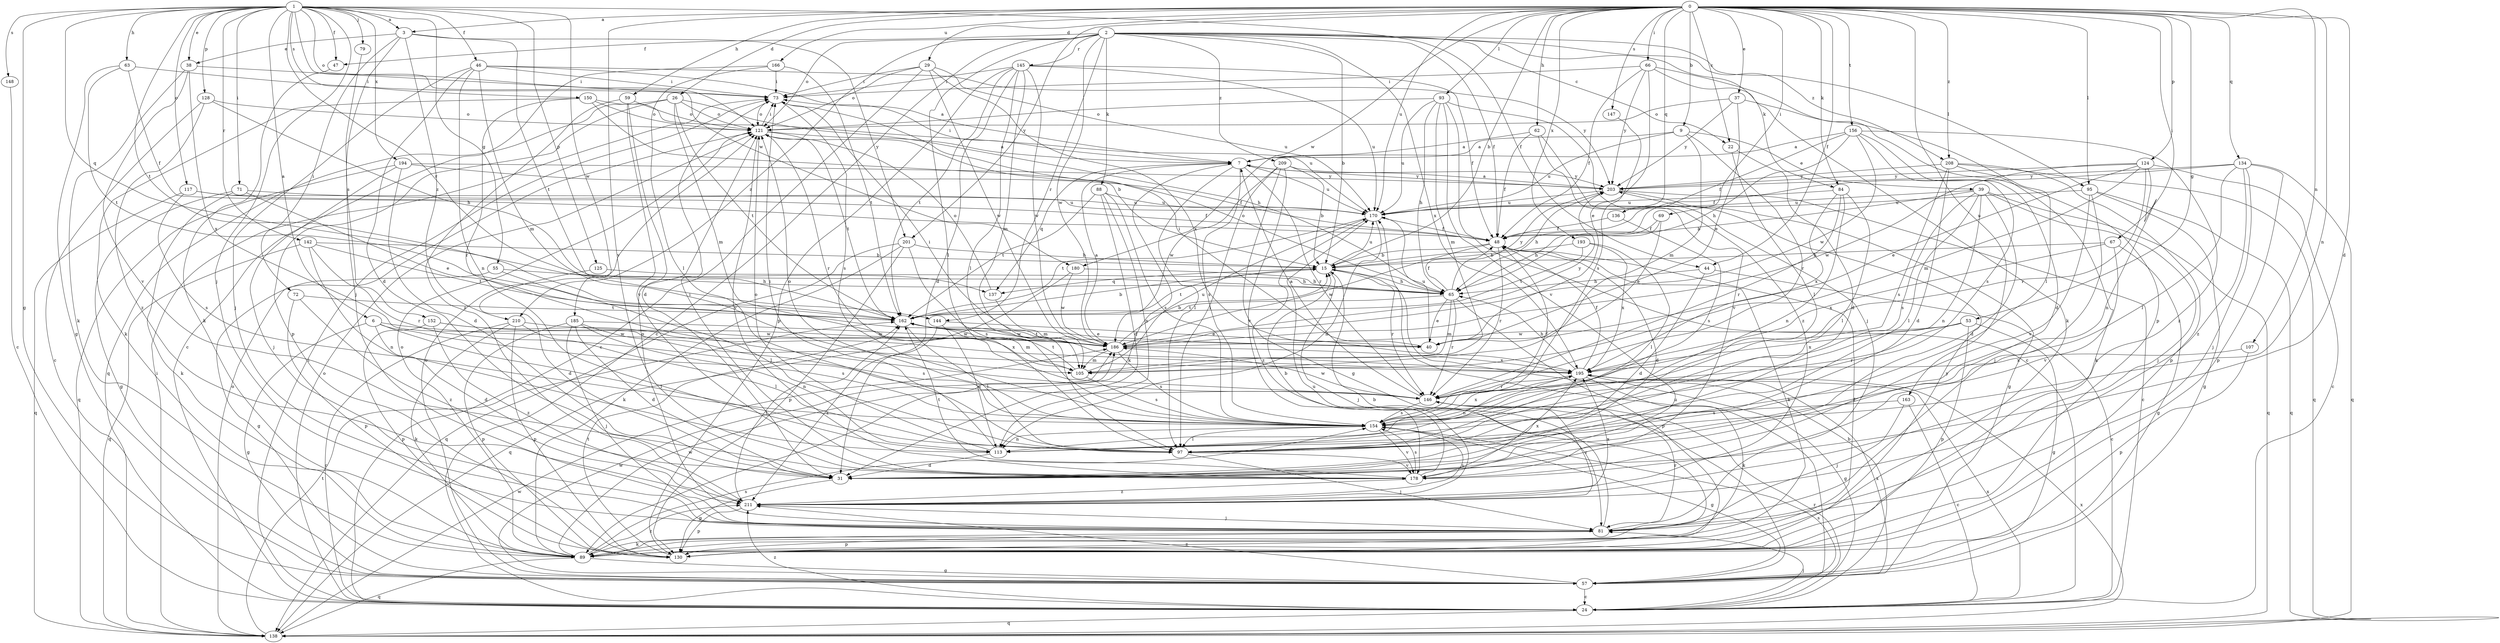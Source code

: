 strict digraph  {
0;
1;
2;
3;
6;
7;
9;
15;
22;
24;
26;
29;
31;
37;
38;
39;
40;
44;
46;
47;
48;
53;
55;
57;
59;
62;
63;
65;
66;
67;
69;
71;
72;
73;
79;
81;
84;
88;
89;
93;
95;
97;
105;
107;
113;
117;
121;
124;
125;
128;
130;
134;
136;
137;
138;
142;
144;
145;
146;
147;
148;
150;
152;
154;
156;
162;
163;
166;
170;
178;
180;
185;
186;
193;
194;
195;
201;
203;
208;
209;
210;
211;
0 -> 3  [label=a];
0 -> 9  [label=b];
0 -> 15  [label=b];
0 -> 22  [label=c];
0 -> 26  [label=d];
0 -> 29  [label=d];
0 -> 31  [label=d];
0 -> 37  [label=e];
0 -> 44  [label=f];
0 -> 53  [label=g];
0 -> 59  [label=h];
0 -> 62  [label=h];
0 -> 66  [label=i];
0 -> 67  [label=i];
0 -> 69  [label=i];
0 -> 84  [label=k];
0 -> 93  [label=l];
0 -> 95  [label=l];
0 -> 107  [label=n];
0 -> 113  [label=n];
0 -> 124  [label=p];
0 -> 134  [label=q];
0 -> 136  [label=q];
0 -> 147  [label=s];
0 -> 156  [label=t];
0 -> 163  [label=u];
0 -> 166  [label=u];
0 -> 170  [label=u];
0 -> 178  [label=v];
0 -> 180  [label=w];
0 -> 193  [label=x];
0 -> 201  [label=y];
0 -> 208  [label=z];
1 -> 3  [label=a];
1 -> 6  [label=a];
1 -> 38  [label=e];
1 -> 44  [label=f];
1 -> 46  [label=f];
1 -> 47  [label=f];
1 -> 55  [label=g];
1 -> 57  [label=g];
1 -> 63  [label=h];
1 -> 71  [label=i];
1 -> 79  [label=j];
1 -> 81  [label=j];
1 -> 117  [label=o];
1 -> 121  [label=o];
1 -> 125  [label=p];
1 -> 128  [label=p];
1 -> 137  [label=q];
1 -> 142  [label=r];
1 -> 144  [label=r];
1 -> 148  [label=s];
1 -> 150  [label=s];
1 -> 162  [label=t];
1 -> 180  [label=w];
1 -> 185  [label=w];
1 -> 194  [label=x];
2 -> 15  [label=b];
2 -> 22  [label=c];
2 -> 24  [label=c];
2 -> 47  [label=f];
2 -> 48  [label=f];
2 -> 84  [label=k];
2 -> 88  [label=k];
2 -> 95  [label=l];
2 -> 97  [label=l];
2 -> 121  [label=o];
2 -> 144  [label=r];
2 -> 145  [label=r];
2 -> 186  [label=w];
2 -> 195  [label=x];
2 -> 208  [label=z];
2 -> 209  [label=z];
2 -> 210  [label=z];
3 -> 38  [label=e];
3 -> 72  [label=i];
3 -> 152  [label=s];
3 -> 162  [label=t];
3 -> 201  [label=y];
3 -> 210  [label=z];
6 -> 31  [label=d];
6 -> 57  [label=g];
6 -> 97  [label=l];
6 -> 154  [label=s];
6 -> 186  [label=w];
7 -> 73  [label=i];
7 -> 89  [label=k];
7 -> 97  [label=l];
7 -> 137  [label=q];
7 -> 146  [label=r];
7 -> 154  [label=s];
7 -> 170  [label=u];
7 -> 203  [label=y];
9 -> 7  [label=a];
9 -> 39  [label=e];
9 -> 105  [label=m];
9 -> 146  [label=r];
9 -> 170  [label=u];
15 -> 65  [label=h];
15 -> 81  [label=j];
15 -> 137  [label=q];
15 -> 146  [label=r];
15 -> 162  [label=t];
15 -> 170  [label=u];
22 -> 31  [label=d];
22 -> 97  [label=l];
24 -> 15  [label=b];
24 -> 73  [label=i];
24 -> 81  [label=j];
24 -> 121  [label=o];
24 -> 138  [label=q];
24 -> 146  [label=r];
24 -> 154  [label=s];
24 -> 195  [label=x];
24 -> 211  [label=z];
26 -> 65  [label=h];
26 -> 105  [label=m];
26 -> 121  [label=o];
26 -> 130  [label=p];
26 -> 138  [label=q];
26 -> 162  [label=t];
29 -> 24  [label=c];
29 -> 73  [label=i];
29 -> 121  [label=o];
29 -> 170  [label=u];
29 -> 186  [label=w];
29 -> 195  [label=x];
31 -> 130  [label=p];
37 -> 40  [label=e];
37 -> 97  [label=l];
37 -> 121  [label=o];
37 -> 203  [label=y];
38 -> 73  [label=i];
38 -> 89  [label=k];
38 -> 178  [label=v];
38 -> 195  [label=x];
39 -> 15  [label=b];
39 -> 31  [label=d];
39 -> 81  [label=j];
39 -> 97  [label=l];
39 -> 113  [label=n];
39 -> 138  [label=q];
39 -> 154  [label=s];
39 -> 170  [label=u];
40 -> 73  [label=i];
40 -> 170  [label=u];
44 -> 24  [label=c];
44 -> 31  [label=d];
44 -> 65  [label=h];
46 -> 7  [label=a];
46 -> 31  [label=d];
46 -> 73  [label=i];
46 -> 81  [label=j];
46 -> 105  [label=m];
46 -> 113  [label=n];
46 -> 203  [label=y];
47 -> 89  [label=k];
48 -> 15  [label=b];
48 -> 31  [label=d];
48 -> 89  [label=k];
48 -> 146  [label=r];
48 -> 186  [label=w];
53 -> 57  [label=g];
53 -> 130  [label=p];
53 -> 146  [label=r];
53 -> 186  [label=w];
53 -> 195  [label=x];
55 -> 57  [label=g];
55 -> 65  [label=h];
55 -> 97  [label=l];
57 -> 24  [label=c];
57 -> 121  [label=o];
57 -> 170  [label=u];
57 -> 186  [label=w];
57 -> 195  [label=x];
57 -> 211  [label=z];
59 -> 31  [label=d];
59 -> 121  [label=o];
59 -> 178  [label=v];
59 -> 211  [label=z];
62 -> 7  [label=a];
62 -> 48  [label=f];
62 -> 178  [label=v];
62 -> 211  [label=z];
63 -> 48  [label=f];
63 -> 57  [label=g];
63 -> 73  [label=i];
63 -> 162  [label=t];
65 -> 40  [label=e];
65 -> 48  [label=f];
65 -> 105  [label=m];
65 -> 121  [label=o];
65 -> 130  [label=p];
65 -> 146  [label=r];
65 -> 162  [label=t];
65 -> 203  [label=y];
66 -> 40  [label=e];
66 -> 48  [label=f];
66 -> 73  [label=i];
66 -> 89  [label=k];
66 -> 130  [label=p];
66 -> 203  [label=y];
67 -> 15  [label=b];
67 -> 57  [label=g];
67 -> 178  [label=v];
67 -> 195  [label=x];
69 -> 40  [label=e];
69 -> 48  [label=f];
69 -> 65  [label=h];
71 -> 40  [label=e];
71 -> 57  [label=g];
71 -> 89  [label=k];
71 -> 170  [label=u];
72 -> 130  [label=p];
72 -> 162  [label=t];
72 -> 211  [label=z];
73 -> 121  [label=o];
73 -> 154  [label=s];
79 -> 81  [label=j];
81 -> 15  [label=b];
81 -> 89  [label=k];
81 -> 121  [label=o];
81 -> 130  [label=p];
81 -> 146  [label=r];
84 -> 97  [label=l];
84 -> 113  [label=n];
84 -> 146  [label=r];
84 -> 170  [label=u];
84 -> 195  [label=x];
88 -> 31  [label=d];
88 -> 113  [label=n];
88 -> 154  [label=s];
88 -> 162  [label=t];
88 -> 170  [label=u];
89 -> 48  [label=f];
89 -> 57  [label=g];
89 -> 121  [label=o];
89 -> 138  [label=q];
89 -> 154  [label=s];
89 -> 170  [label=u];
89 -> 186  [label=w];
89 -> 211  [label=z];
93 -> 24  [label=c];
93 -> 65  [label=h];
93 -> 81  [label=j];
93 -> 105  [label=m];
93 -> 121  [label=o];
93 -> 170  [label=u];
93 -> 178  [label=v];
95 -> 57  [label=g];
95 -> 81  [label=j];
95 -> 138  [label=q];
95 -> 170  [label=u];
95 -> 178  [label=v];
97 -> 81  [label=j];
97 -> 178  [label=v];
105 -> 154  [label=s];
105 -> 162  [label=t];
105 -> 170  [label=u];
107 -> 130  [label=p];
107 -> 195  [label=x];
113 -> 31  [label=d];
113 -> 73  [label=i];
113 -> 121  [label=o];
117 -> 48  [label=f];
117 -> 138  [label=q];
117 -> 154  [label=s];
117 -> 170  [label=u];
121 -> 7  [label=a];
121 -> 73  [label=i];
121 -> 146  [label=r];
121 -> 162  [label=t];
121 -> 178  [label=v];
124 -> 24  [label=c];
124 -> 40  [label=e];
124 -> 105  [label=m];
124 -> 113  [label=n];
124 -> 146  [label=r];
124 -> 186  [label=w];
124 -> 203  [label=y];
125 -> 31  [label=d];
125 -> 65  [label=h];
128 -> 24  [label=c];
128 -> 65  [label=h];
128 -> 121  [label=o];
128 -> 211  [label=z];
130 -> 162  [label=t];
130 -> 203  [label=y];
134 -> 48  [label=f];
134 -> 81  [label=j];
134 -> 97  [label=l];
134 -> 130  [label=p];
134 -> 138  [label=q];
134 -> 203  [label=y];
134 -> 211  [label=z];
136 -> 48  [label=f];
136 -> 154  [label=s];
137 -> 105  [label=m];
137 -> 121  [label=o];
138 -> 73  [label=i];
138 -> 121  [label=o];
138 -> 162  [label=t];
138 -> 186  [label=w];
138 -> 195  [label=x];
142 -> 15  [label=b];
142 -> 113  [label=n];
142 -> 138  [label=q];
142 -> 146  [label=r];
142 -> 162  [label=t];
144 -> 40  [label=e];
144 -> 113  [label=n];
144 -> 211  [label=z];
145 -> 31  [label=d];
145 -> 48  [label=f];
145 -> 73  [label=i];
145 -> 97  [label=l];
145 -> 105  [label=m];
145 -> 130  [label=p];
145 -> 162  [label=t];
145 -> 170  [label=u];
145 -> 186  [label=w];
146 -> 7  [label=a];
146 -> 154  [label=s];
146 -> 186  [label=w];
147 -> 154  [label=s];
148 -> 24  [label=c];
150 -> 15  [label=b];
150 -> 89  [label=k];
150 -> 121  [label=o];
150 -> 146  [label=r];
150 -> 170  [label=u];
152 -> 130  [label=p];
152 -> 186  [label=w];
152 -> 195  [label=x];
152 -> 211  [label=z];
154 -> 48  [label=f];
154 -> 57  [label=g];
154 -> 97  [label=l];
154 -> 113  [label=n];
154 -> 121  [label=o];
154 -> 178  [label=v];
154 -> 195  [label=x];
156 -> 7  [label=a];
156 -> 31  [label=d];
156 -> 48  [label=f];
156 -> 65  [label=h];
156 -> 154  [label=s];
156 -> 186  [label=w];
156 -> 211  [label=z];
162 -> 15  [label=b];
162 -> 40  [label=e];
162 -> 97  [label=l];
162 -> 105  [label=m];
162 -> 186  [label=w];
163 -> 24  [label=c];
163 -> 81  [label=j];
163 -> 154  [label=s];
166 -> 24  [label=c];
166 -> 73  [label=i];
166 -> 97  [label=l];
166 -> 162  [label=t];
170 -> 48  [label=f];
170 -> 113  [label=n];
170 -> 162  [label=t];
170 -> 211  [label=z];
178 -> 15  [label=b];
178 -> 73  [label=i];
178 -> 154  [label=s];
178 -> 162  [label=t];
178 -> 195  [label=x];
178 -> 211  [label=z];
180 -> 65  [label=h];
180 -> 138  [label=q];
180 -> 186  [label=w];
185 -> 31  [label=d];
185 -> 81  [label=j];
185 -> 113  [label=n];
185 -> 130  [label=p];
185 -> 154  [label=s];
185 -> 186  [label=w];
186 -> 7  [label=a];
186 -> 15  [label=b];
186 -> 105  [label=m];
186 -> 154  [label=s];
186 -> 162  [label=t];
186 -> 195  [label=x];
186 -> 203  [label=y];
193 -> 15  [label=b];
193 -> 97  [label=l];
193 -> 162  [label=t];
193 -> 195  [label=x];
194 -> 31  [label=d];
194 -> 48  [label=f];
194 -> 81  [label=j];
194 -> 138  [label=q];
194 -> 203  [label=y];
195 -> 48  [label=f];
195 -> 57  [label=g];
195 -> 65  [label=h];
195 -> 73  [label=i];
195 -> 89  [label=k];
195 -> 113  [label=n];
195 -> 146  [label=r];
201 -> 15  [label=b];
201 -> 89  [label=k];
201 -> 130  [label=p];
201 -> 138  [label=q];
201 -> 154  [label=s];
203 -> 7  [label=a];
203 -> 24  [label=c];
203 -> 57  [label=g];
203 -> 65  [label=h];
203 -> 170  [label=u];
208 -> 31  [label=d];
208 -> 89  [label=k];
208 -> 130  [label=p];
208 -> 138  [label=q];
208 -> 154  [label=s];
208 -> 203  [label=y];
209 -> 15  [label=b];
209 -> 57  [label=g];
209 -> 97  [label=l];
209 -> 178  [label=v];
209 -> 186  [label=w];
209 -> 203  [label=y];
210 -> 24  [label=c];
210 -> 89  [label=k];
210 -> 97  [label=l];
210 -> 130  [label=p];
210 -> 186  [label=w];
211 -> 81  [label=j];
211 -> 130  [label=p];
211 -> 146  [label=r];
211 -> 154  [label=s];
211 -> 162  [label=t];
211 -> 195  [label=x];
}

